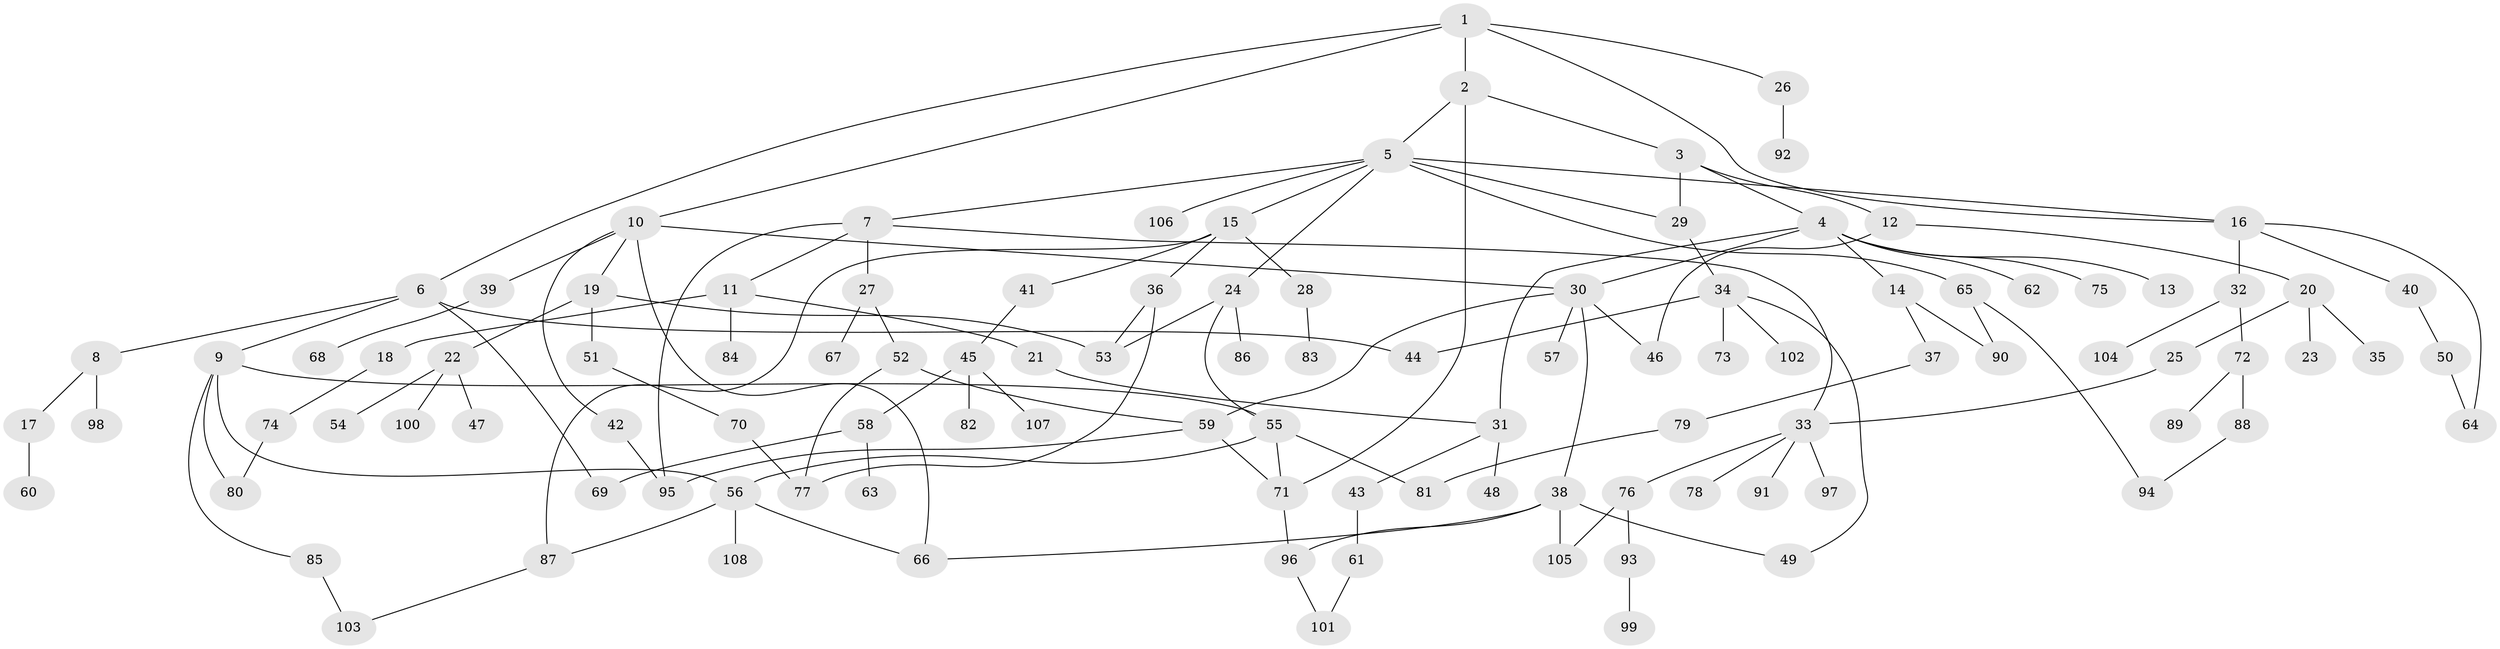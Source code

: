 // coarse degree distribution, {5: 0.15384615384615385, 12: 0.015384615384615385, 4: 0.09230769230769231, 6: 0.015384615384615385, 7: 0.03076923076923077, 2: 0.26153846153846155, 3: 0.16923076923076924, 1: 0.26153846153846155}
// Generated by graph-tools (version 1.1) at 2025/48/03/04/25 22:48:50]
// undirected, 108 vertices, 139 edges
graph export_dot {
  node [color=gray90,style=filled];
  1;
  2;
  3;
  4;
  5;
  6;
  7;
  8;
  9;
  10;
  11;
  12;
  13;
  14;
  15;
  16;
  17;
  18;
  19;
  20;
  21;
  22;
  23;
  24;
  25;
  26;
  27;
  28;
  29;
  30;
  31;
  32;
  33;
  34;
  35;
  36;
  37;
  38;
  39;
  40;
  41;
  42;
  43;
  44;
  45;
  46;
  47;
  48;
  49;
  50;
  51;
  52;
  53;
  54;
  55;
  56;
  57;
  58;
  59;
  60;
  61;
  62;
  63;
  64;
  65;
  66;
  67;
  68;
  69;
  70;
  71;
  72;
  73;
  74;
  75;
  76;
  77;
  78;
  79;
  80;
  81;
  82;
  83;
  84;
  85;
  86;
  87;
  88;
  89;
  90;
  91;
  92;
  93;
  94;
  95;
  96;
  97;
  98;
  99;
  100;
  101;
  102;
  103;
  104;
  105;
  106;
  107;
  108;
  1 -- 2;
  1 -- 6;
  1 -- 10;
  1 -- 26;
  1 -- 16;
  2 -- 3;
  2 -- 5;
  2 -- 71;
  3 -- 4;
  3 -- 12;
  3 -- 29;
  4 -- 13;
  4 -- 14;
  4 -- 62;
  4 -- 75;
  4 -- 30;
  4 -- 31;
  5 -- 7;
  5 -- 15;
  5 -- 16;
  5 -- 24;
  5 -- 29;
  5 -- 65;
  5 -- 106;
  6 -- 8;
  6 -- 9;
  6 -- 44;
  6 -- 69;
  7 -- 11;
  7 -- 27;
  7 -- 33;
  7 -- 95;
  8 -- 17;
  8 -- 98;
  9 -- 55;
  9 -- 56;
  9 -- 80;
  9 -- 85;
  10 -- 19;
  10 -- 30;
  10 -- 39;
  10 -- 42;
  10 -- 66;
  11 -- 18;
  11 -- 21;
  11 -- 84;
  12 -- 20;
  12 -- 46;
  14 -- 37;
  14 -- 90;
  15 -- 28;
  15 -- 36;
  15 -- 41;
  15 -- 87;
  16 -- 32;
  16 -- 40;
  16 -- 64;
  17 -- 60;
  18 -- 74;
  19 -- 22;
  19 -- 51;
  19 -- 53;
  20 -- 23;
  20 -- 25;
  20 -- 35;
  21 -- 31;
  22 -- 47;
  22 -- 54;
  22 -- 100;
  24 -- 86;
  24 -- 53;
  24 -- 55;
  25 -- 33;
  26 -- 92;
  27 -- 52;
  27 -- 67;
  28 -- 83;
  29 -- 34;
  30 -- 38;
  30 -- 57;
  30 -- 46;
  30 -- 59;
  31 -- 43;
  31 -- 48;
  32 -- 72;
  32 -- 104;
  33 -- 76;
  33 -- 78;
  33 -- 91;
  33 -- 97;
  34 -- 73;
  34 -- 102;
  34 -- 44;
  34 -- 49;
  36 -- 53;
  36 -- 77;
  37 -- 79;
  38 -- 49;
  38 -- 96;
  38 -- 105;
  38 -- 66;
  39 -- 68;
  40 -- 50;
  41 -- 45;
  42 -- 95;
  43 -- 61;
  45 -- 58;
  45 -- 82;
  45 -- 107;
  50 -- 64;
  51 -- 70;
  52 -- 59;
  52 -- 77;
  55 -- 81;
  55 -- 56;
  55 -- 71;
  56 -- 108;
  56 -- 66;
  56 -- 87;
  58 -- 63;
  58 -- 69;
  59 -- 71;
  59 -- 95;
  61 -- 101;
  65 -- 94;
  65 -- 90;
  70 -- 77;
  71 -- 96;
  72 -- 88;
  72 -- 89;
  74 -- 80;
  76 -- 93;
  76 -- 105;
  79 -- 81;
  85 -- 103;
  87 -- 103;
  88 -- 94;
  93 -- 99;
  96 -- 101;
}
